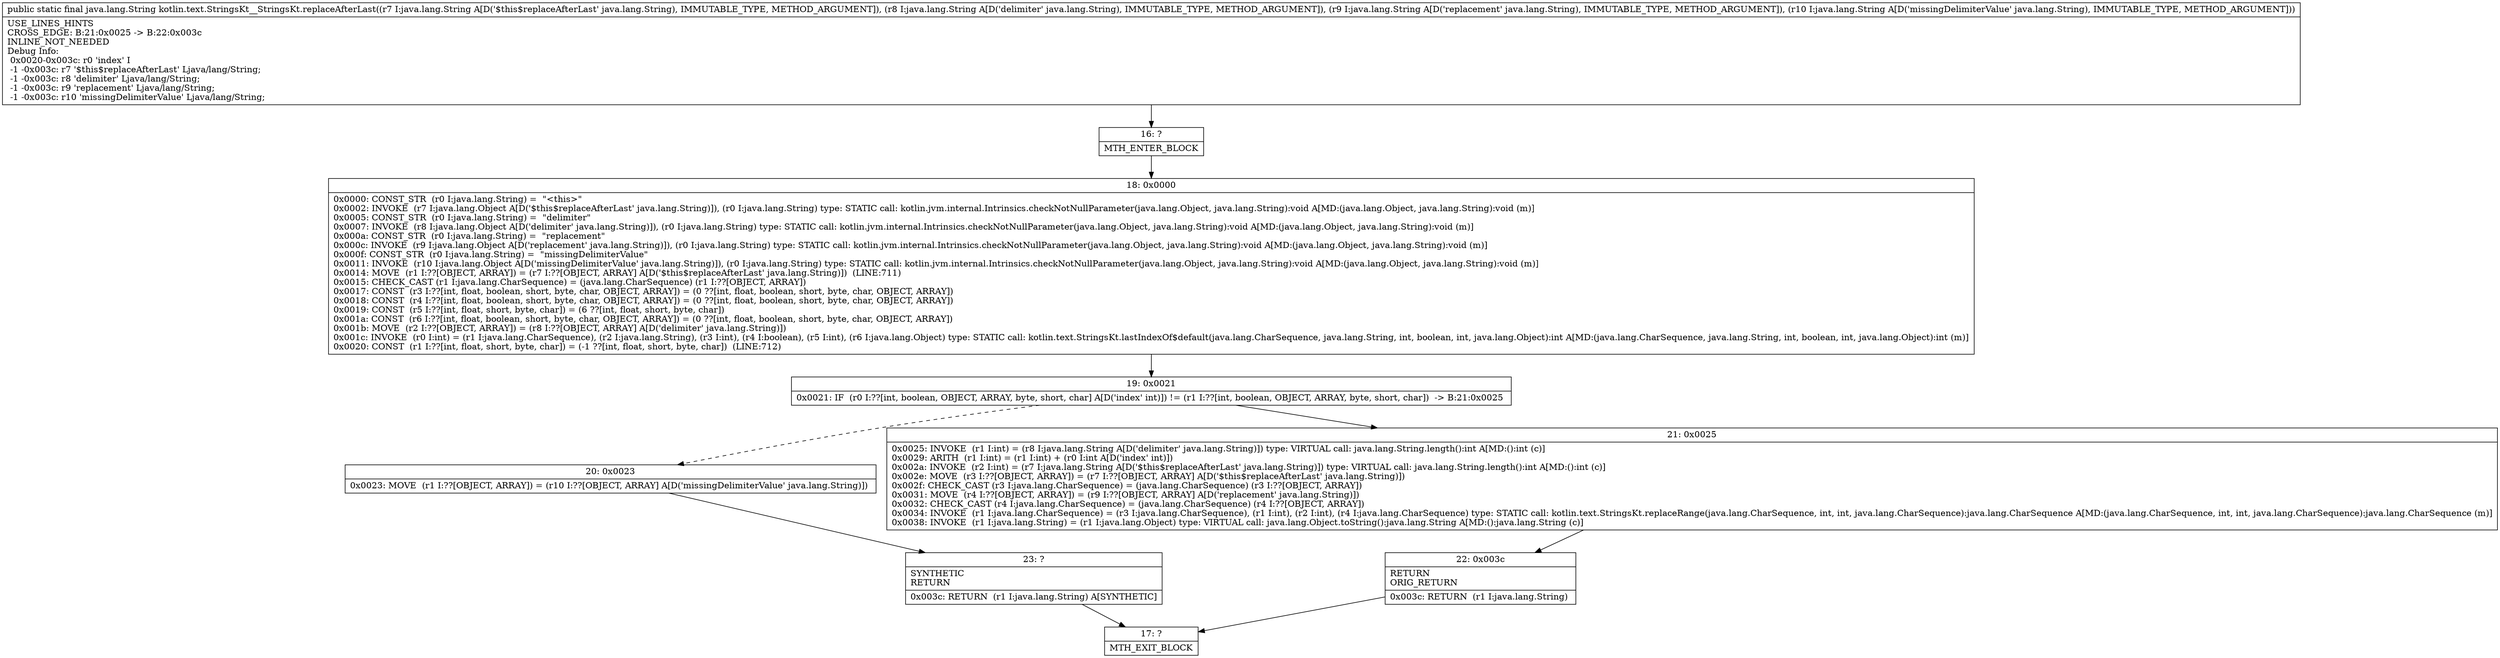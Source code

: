 digraph "CFG forkotlin.text.StringsKt__StringsKt.replaceAfterLast(Ljava\/lang\/String;Ljava\/lang\/String;Ljava\/lang\/String;Ljava\/lang\/String;)Ljava\/lang\/String;" {
Node_16 [shape=record,label="{16\:\ ?|MTH_ENTER_BLOCK\l}"];
Node_18 [shape=record,label="{18\:\ 0x0000|0x0000: CONST_STR  (r0 I:java.lang.String) =  \"\<this\>\" \l0x0002: INVOKE  (r7 I:java.lang.Object A[D('$this$replaceAfterLast' java.lang.String)]), (r0 I:java.lang.String) type: STATIC call: kotlin.jvm.internal.Intrinsics.checkNotNullParameter(java.lang.Object, java.lang.String):void A[MD:(java.lang.Object, java.lang.String):void (m)]\l0x0005: CONST_STR  (r0 I:java.lang.String) =  \"delimiter\" \l0x0007: INVOKE  (r8 I:java.lang.Object A[D('delimiter' java.lang.String)]), (r0 I:java.lang.String) type: STATIC call: kotlin.jvm.internal.Intrinsics.checkNotNullParameter(java.lang.Object, java.lang.String):void A[MD:(java.lang.Object, java.lang.String):void (m)]\l0x000a: CONST_STR  (r0 I:java.lang.String) =  \"replacement\" \l0x000c: INVOKE  (r9 I:java.lang.Object A[D('replacement' java.lang.String)]), (r0 I:java.lang.String) type: STATIC call: kotlin.jvm.internal.Intrinsics.checkNotNullParameter(java.lang.Object, java.lang.String):void A[MD:(java.lang.Object, java.lang.String):void (m)]\l0x000f: CONST_STR  (r0 I:java.lang.String) =  \"missingDelimiterValue\" \l0x0011: INVOKE  (r10 I:java.lang.Object A[D('missingDelimiterValue' java.lang.String)]), (r0 I:java.lang.String) type: STATIC call: kotlin.jvm.internal.Intrinsics.checkNotNullParameter(java.lang.Object, java.lang.String):void A[MD:(java.lang.Object, java.lang.String):void (m)]\l0x0014: MOVE  (r1 I:??[OBJECT, ARRAY]) = (r7 I:??[OBJECT, ARRAY] A[D('$this$replaceAfterLast' java.lang.String)])  (LINE:711)\l0x0015: CHECK_CAST (r1 I:java.lang.CharSequence) = (java.lang.CharSequence) (r1 I:??[OBJECT, ARRAY]) \l0x0017: CONST  (r3 I:??[int, float, boolean, short, byte, char, OBJECT, ARRAY]) = (0 ??[int, float, boolean, short, byte, char, OBJECT, ARRAY]) \l0x0018: CONST  (r4 I:??[int, float, boolean, short, byte, char, OBJECT, ARRAY]) = (0 ??[int, float, boolean, short, byte, char, OBJECT, ARRAY]) \l0x0019: CONST  (r5 I:??[int, float, short, byte, char]) = (6 ??[int, float, short, byte, char]) \l0x001a: CONST  (r6 I:??[int, float, boolean, short, byte, char, OBJECT, ARRAY]) = (0 ??[int, float, boolean, short, byte, char, OBJECT, ARRAY]) \l0x001b: MOVE  (r2 I:??[OBJECT, ARRAY]) = (r8 I:??[OBJECT, ARRAY] A[D('delimiter' java.lang.String)]) \l0x001c: INVOKE  (r0 I:int) = (r1 I:java.lang.CharSequence), (r2 I:java.lang.String), (r3 I:int), (r4 I:boolean), (r5 I:int), (r6 I:java.lang.Object) type: STATIC call: kotlin.text.StringsKt.lastIndexOf$default(java.lang.CharSequence, java.lang.String, int, boolean, int, java.lang.Object):int A[MD:(java.lang.CharSequence, java.lang.String, int, boolean, int, java.lang.Object):int (m)]\l0x0020: CONST  (r1 I:??[int, float, short, byte, char]) = (\-1 ??[int, float, short, byte, char])  (LINE:712)\l}"];
Node_19 [shape=record,label="{19\:\ 0x0021|0x0021: IF  (r0 I:??[int, boolean, OBJECT, ARRAY, byte, short, char] A[D('index' int)]) != (r1 I:??[int, boolean, OBJECT, ARRAY, byte, short, char])  \-\> B:21:0x0025 \l}"];
Node_20 [shape=record,label="{20\:\ 0x0023|0x0023: MOVE  (r1 I:??[OBJECT, ARRAY]) = (r10 I:??[OBJECT, ARRAY] A[D('missingDelimiterValue' java.lang.String)]) \l}"];
Node_23 [shape=record,label="{23\:\ ?|SYNTHETIC\lRETURN\l|0x003c: RETURN  (r1 I:java.lang.String) A[SYNTHETIC]\l}"];
Node_17 [shape=record,label="{17\:\ ?|MTH_EXIT_BLOCK\l}"];
Node_21 [shape=record,label="{21\:\ 0x0025|0x0025: INVOKE  (r1 I:int) = (r8 I:java.lang.String A[D('delimiter' java.lang.String)]) type: VIRTUAL call: java.lang.String.length():int A[MD:():int (c)]\l0x0029: ARITH  (r1 I:int) = (r1 I:int) + (r0 I:int A[D('index' int)]) \l0x002a: INVOKE  (r2 I:int) = (r7 I:java.lang.String A[D('$this$replaceAfterLast' java.lang.String)]) type: VIRTUAL call: java.lang.String.length():int A[MD:():int (c)]\l0x002e: MOVE  (r3 I:??[OBJECT, ARRAY]) = (r7 I:??[OBJECT, ARRAY] A[D('$this$replaceAfterLast' java.lang.String)]) \l0x002f: CHECK_CAST (r3 I:java.lang.CharSequence) = (java.lang.CharSequence) (r3 I:??[OBJECT, ARRAY]) \l0x0031: MOVE  (r4 I:??[OBJECT, ARRAY]) = (r9 I:??[OBJECT, ARRAY] A[D('replacement' java.lang.String)]) \l0x0032: CHECK_CAST (r4 I:java.lang.CharSequence) = (java.lang.CharSequence) (r4 I:??[OBJECT, ARRAY]) \l0x0034: INVOKE  (r1 I:java.lang.CharSequence) = (r3 I:java.lang.CharSequence), (r1 I:int), (r2 I:int), (r4 I:java.lang.CharSequence) type: STATIC call: kotlin.text.StringsKt.replaceRange(java.lang.CharSequence, int, int, java.lang.CharSequence):java.lang.CharSequence A[MD:(java.lang.CharSequence, int, int, java.lang.CharSequence):java.lang.CharSequence (m)]\l0x0038: INVOKE  (r1 I:java.lang.String) = (r1 I:java.lang.Object) type: VIRTUAL call: java.lang.Object.toString():java.lang.String A[MD:():java.lang.String (c)]\l}"];
Node_22 [shape=record,label="{22\:\ 0x003c|RETURN\lORIG_RETURN\l|0x003c: RETURN  (r1 I:java.lang.String) \l}"];
MethodNode[shape=record,label="{public static final java.lang.String kotlin.text.StringsKt__StringsKt.replaceAfterLast((r7 I:java.lang.String A[D('$this$replaceAfterLast' java.lang.String), IMMUTABLE_TYPE, METHOD_ARGUMENT]), (r8 I:java.lang.String A[D('delimiter' java.lang.String), IMMUTABLE_TYPE, METHOD_ARGUMENT]), (r9 I:java.lang.String A[D('replacement' java.lang.String), IMMUTABLE_TYPE, METHOD_ARGUMENT]), (r10 I:java.lang.String A[D('missingDelimiterValue' java.lang.String), IMMUTABLE_TYPE, METHOD_ARGUMENT]))  | USE_LINES_HINTS\lCROSS_EDGE: B:21:0x0025 \-\> B:22:0x003c\lINLINE_NOT_NEEDED\lDebug Info:\l  0x0020\-0x003c: r0 'index' I\l  \-1 \-0x003c: r7 '$this$replaceAfterLast' Ljava\/lang\/String;\l  \-1 \-0x003c: r8 'delimiter' Ljava\/lang\/String;\l  \-1 \-0x003c: r9 'replacement' Ljava\/lang\/String;\l  \-1 \-0x003c: r10 'missingDelimiterValue' Ljava\/lang\/String;\l}"];
MethodNode -> Node_16;Node_16 -> Node_18;
Node_18 -> Node_19;
Node_19 -> Node_20[style=dashed];
Node_19 -> Node_21;
Node_20 -> Node_23;
Node_23 -> Node_17;
Node_21 -> Node_22;
Node_22 -> Node_17;
}

